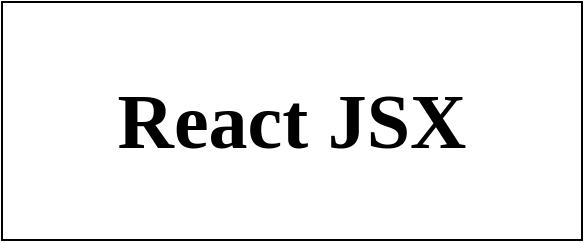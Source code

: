 <mxfile version="28.1.2">
  <diagram id="AttYlrDJAX9aKZHuvHc5" name="Página-1">
    <mxGraphModel dx="2246" dy="1674" grid="0" gridSize="10" guides="0" tooltips="1" connect="0" arrows="1" fold="1" page="1" pageScale="1" pageWidth="2000" pageHeight="1700" background="light-dark(#FFFFFF,#FFFFFF)" math="0" shadow="0">
      <root>
        <mxCell id="0" />
        <mxCell id="1" parent="0" />
        <mxCell id="1ErKM2OFz7Fwhf-gXtvy-2" value="&lt;h2&gt;&lt;font style=&quot;vertical-align: inherit;&quot;&gt;&lt;font face=&quot;Times New Roman&quot; style=&quot;vertical-align: inherit; color: light-dark(rgb(0, 0, 0), rgb(0, 204, 0)); font-size: 39px;&quot;&gt;React JSX&lt;/font&gt;&lt;/font&gt;&lt;/h2&gt;" style="rounded=0;whiteSpace=wrap;html=1;labelBackgroundColor=none;" parent="1" vertex="1">
          <mxGeometry x="955" y="355" width="290" height="119" as="geometry" />
        </mxCell>
      </root>
    </mxGraphModel>
  </diagram>
</mxfile>
